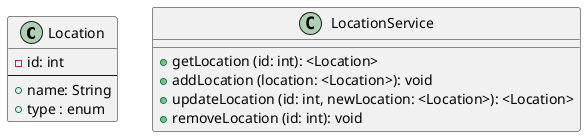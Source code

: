 
@startuml
class Location {
  - id: int
  --
  + name: String
  + type : enum
}

class LocationService {
  + getLocation (id: int): <Location>
  + addLocation (location: <Location>): void
  + updateLocation (id: int, newLocation: <Location>): <Location>
  + removeLocation (id: int): void
}
@enduml